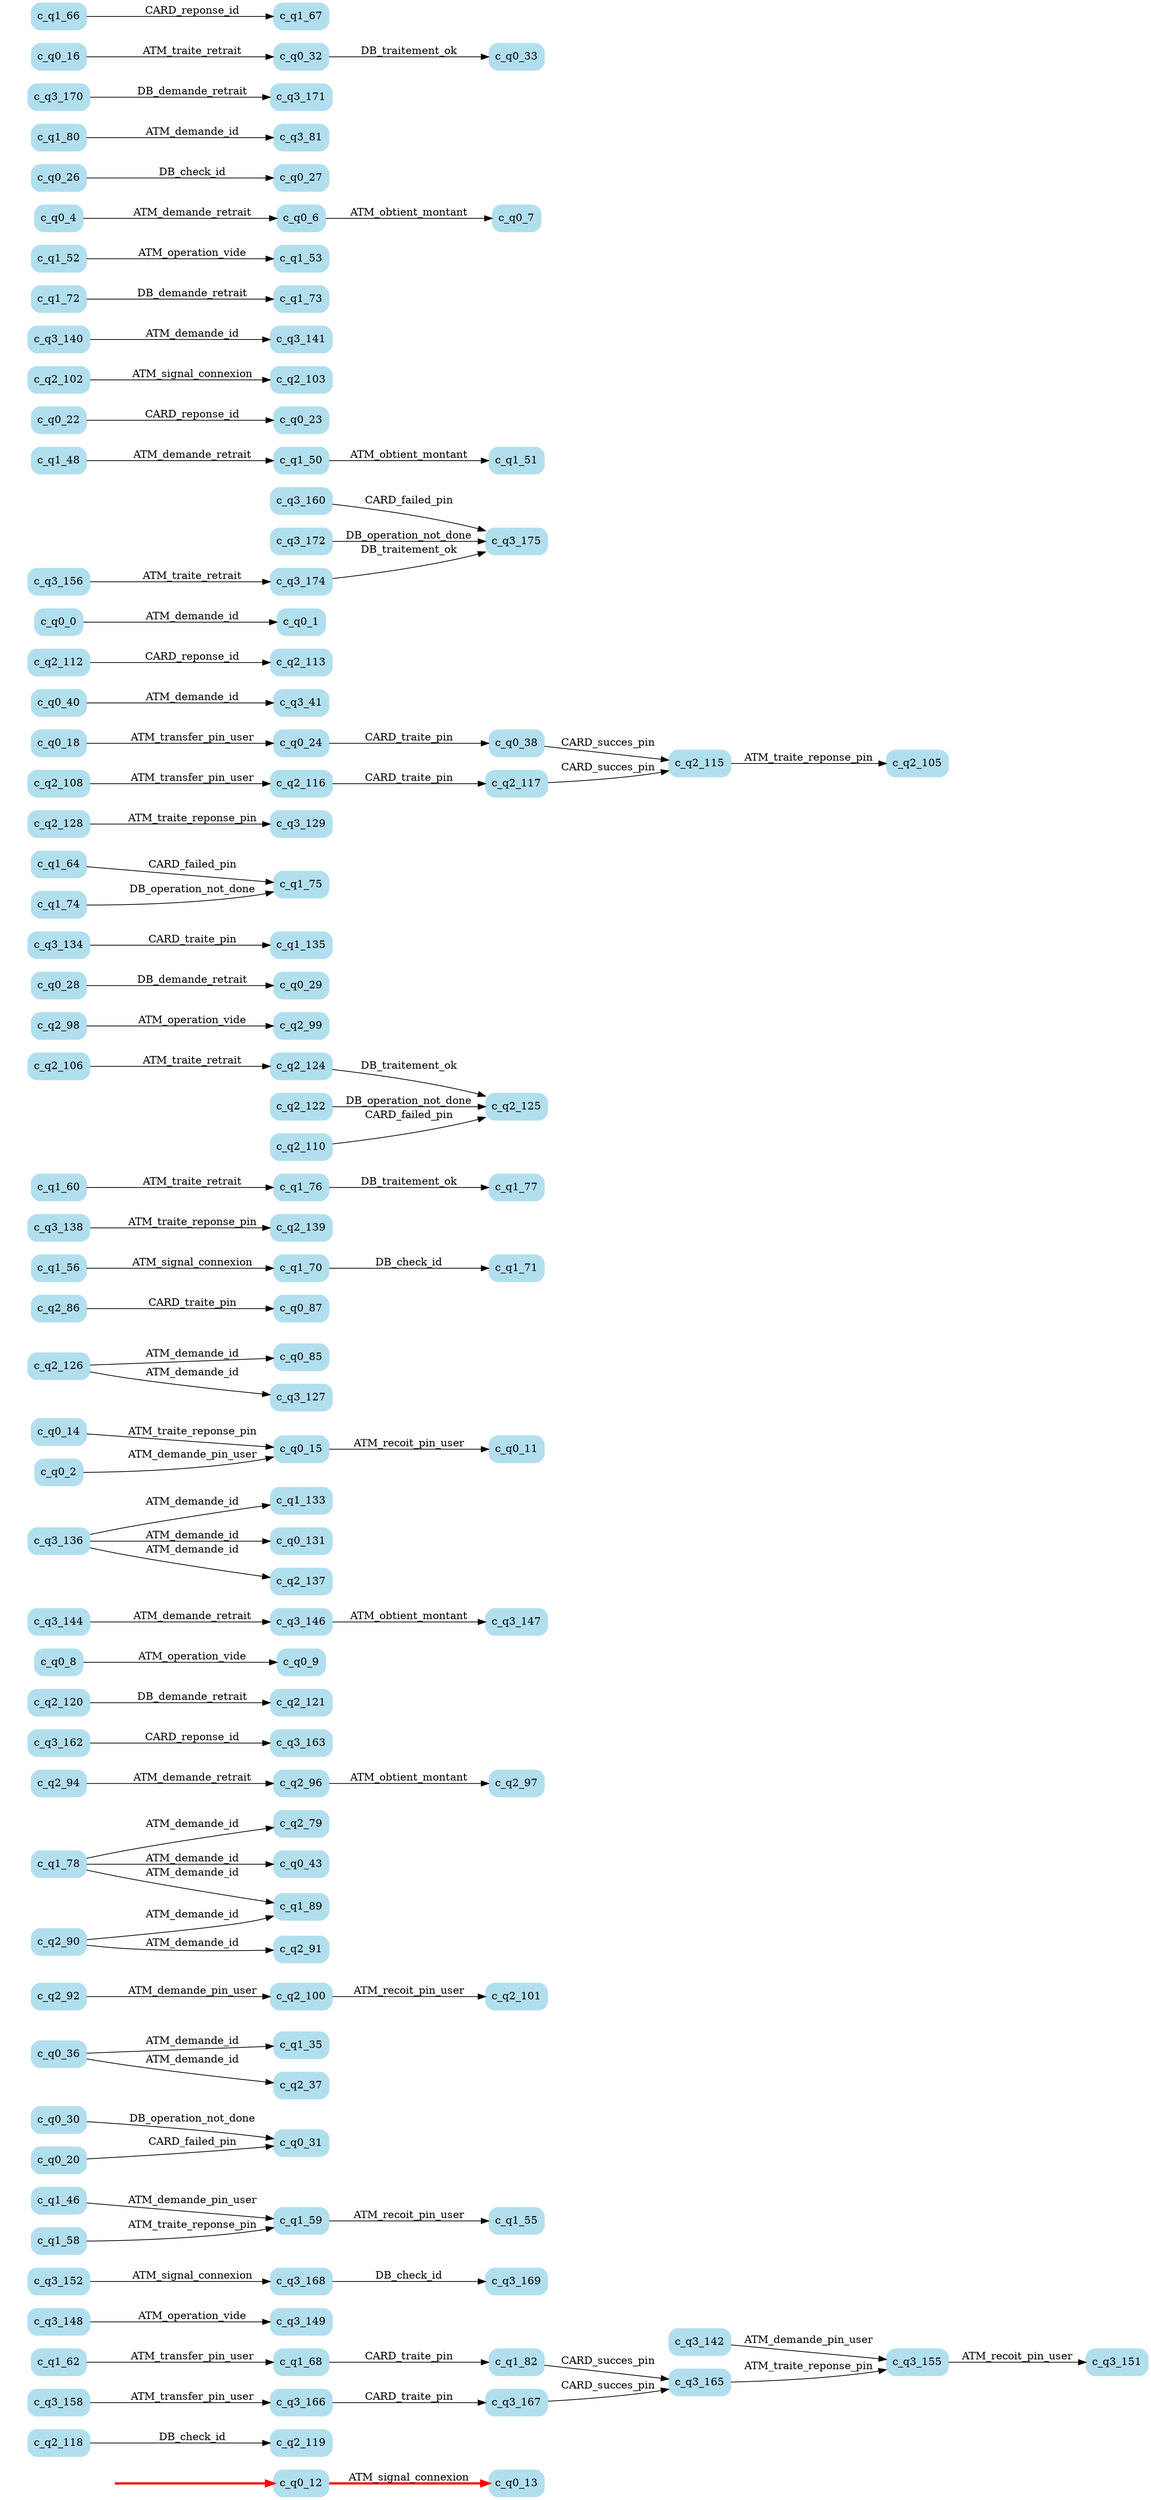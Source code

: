 digraph G {

	rankdir = LR;

	start_c_q0_12[style=invisible];

	node[shape=box, style="rounded, filled", color=lightblue2];

	c_q2_118[label="c_q2_118"];
	c_q3_166[label="c_q3_166"];
	c_q3_148[label="c_q3_148"];
	c_q3_168[label="c_q3_168"];
	c_q1_55[label="c_q1_55"];
	c_q0_31[label="c_q0_31"];
	c_q1_35[label="c_q1_35"];
	c_q2_92[label="c_q2_92"];
	c_q1_89[label="c_q1_89"];
	c_q2_97[label="c_q2_97"];
	c_q0_30[label="c_q0_30"];
	c_q3_163[label="c_q3_163"];
	c_q2_121[label="c_q2_121"];
	c_q0_9[label="c_q0_9"];
	c_q3_146[label="c_q3_146"];
	c_q3_136[label="c_q3_136"];
	c_q0_15[label="c_q0_15"];
	c_q1_46[label="c_q1_46"];
	c_q2_126[label="c_q2_126"];
	c_q0_87[label="c_q0_87"];
	c_q1_56[label="c_q1_56"];
	c_q3_138[label="c_q3_138"];
	c_q1_60[label="c_q1_60"];
	c_q2_106[label="c_q2_106"];
	c_q2_98[label="c_q2_98"];
	c_q0_28[label="c_q0_28"];
	c_q3_167[label="c_q3_167"];
	c_q2_94[label="c_q2_94"];
	c_q3_134[label="c_q3_134"];
	c_q1_75[label="c_q1_75"];
	c_q2_124[label="c_q2_124"];
	c_q0_29[label="c_q0_29"];
	c_q3_129[label="c_q3_129"];
	c_q2_122[label="c_q2_122"];
	c_q0_18[label="c_q0_18"];
	c_q0_40[label="c_q0_40"];
	c_q2_113[label="c_q2_113"];
	c_q3_158[label="c_q3_158"];
	c_q0_0[label="c_q0_0"];
	c_q3_160[label="c_q3_160"];
	c_q0_20[label="c_q0_20"];
	c_q2_117[label="c_q2_117"];
	c_q1_48[label="c_q1_48"];
	c_q2_128[label="c_q2_128"];
	c_q3_151[label="c_q3_151"];
	c_q3_162[label="c_q3_162"];
	c_q0_22[label="c_q0_22"];
	c_q0_13[label="c_q0_13"];
	c_q3_165[label="c_q3_165"];
	c_q0_85[label="c_q0_85"];
	c_q1_76[label="c_q1_76"];
	c_q3_127[label="c_q3_127"];
	c_q2_103[label="c_q2_103"];
	c_q3_155[label="c_q3_155"];
	c_q3_144[label="c_q3_144"];
	c_q3_141[label="c_q3_141"];
	c_q3_152[label="c_q3_152"];
	c_q1_73[label="c_q1_73"];
	c_q2_100[label="c_q2_100"];
	c_q1_135[label="c_q1_135"];
	c_q1_53[label="c_q1_53"];
	c_q1_71[label="c_q1_71"];
	c_q1_59[label="c_q1_59"];
	c_q0_7[label="c_q0_7"];
	c_q0_27[label="c_q0_27"];
	c_q0_38[label="c_q0_38"];
	c_q2_116[label="c_q2_116"];
	c_q1_58[label="c_q1_58"];
	c_q0_24[label="c_q0_24"];
	c_q0_12[label="c_q0_12"];
	c_q2_119[label="c_q2_119"];
	c_q3_81[label="c_q3_81"];
	c_q3_147[label="c_q3_147"];
	c_q3_171[label="c_q3_171"];
	c_q2_105[label="c_q2_105"];
	c_q2_112[label="c_q2_112"];
	c_q1_77[label="c_q1_77"];
	c_q2_110[label="c_q2_110"];
	c_q1_82[label="c_q1_82"];
	c_q3_175[label="c_q3_175"];
	c_q2_79[label="c_q2_79"];
	c_q1_133[label="c_q1_133"];
	c_q3_172[label="c_q3_172"];
	c_q0_23[label="c_q0_23"];
	c_q1_62[label="c_q1_62"];
	c_q3_149[label="c_q3_149"];
	c_q1_51[label="c_q1_51"];
	c_q0_14[label="c_q0_14"];
	c_q2_120[label="c_q2_120"];
	c_q2_125[label="c_q2_125"];
	c_q0_4[label="c_q0_4"];
	c_q1_64[label="c_q1_64"];
	c_q0_33[label="c_q0_33"];
	c_q3_169[label="c_q3_169"];
	c_q3_41[label="c_q3_41"];
	c_q1_66[label="c_q1_66"];
	c_q2_108[label="c_q2_108"];
	c_q0_43[label="c_q0_43"];
	c_q0_32[label="c_q0_32"];
	c_q1_78[label="c_q1_78"];
	c_q2_102[label="c_q2_102"];
	c_q0_8[label="c_q0_8"];
	c_q2_91[label="c_q2_91"];
	c_q0_131[label="c_q0_131"];
	c_q0_6[label="c_q0_6"];
	c_q2_99[label="c_q2_99"];
	c_q2_139[label="c_q2_139"];
	c_q0_11[label="c_q0_11"];
	c_q2_37[label="c_q2_37"];
	c_q2_90[label="c_q2_90"];
	c_q0_2[label="c_q0_2"];
	c_q2_137[label="c_q2_137"];
	c_q3_142[label="c_q3_142"];
	c_q2_115[label="c_q2_115"];
	c_q1_68[label="c_q1_68"];
	c_q2_86[label="c_q2_86"];
	c_q1_72[label="c_q1_72"];
	c_q1_70[label="c_q1_70"];
	c_q2_96[label="c_q2_96"];
	c_q1_52[label="c_q1_52"];
	c_q0_1[label="c_q0_1"];
	c_q3_156[label="c_q3_156"];
	c_q3_174[label="c_q3_174"];
	c_q0_26[label="c_q0_26"];
	c_q1_80[label="c_q1_80"];
	c_q2_101[label="c_q2_101"];
	c_q3_140[label="c_q3_140"];
	c_q0_16[label="c_q0_16"];
	c_q0_36[label="c_q0_36"];
	c_q1_67[label="c_q1_67"];
	c_q3_170[label="c_q3_170"];
	c_q1_74[label="c_q1_74"];
	c_q1_50[label="c_q1_50"];

	start_c_q0_12 -> c_q0_12[penwidth=3, color=red];
	c_q0_0 -> c_q0_1[label="ATM_demande_id"];
	c_q0_2 -> c_q0_15[label="ATM_demande_pin_user"];
	c_q0_4 -> c_q0_6[label="ATM_demande_retrait"];
	c_q0_6 -> c_q0_7[label="ATM_obtient_montant"];
	c_q0_8 -> c_q0_9[label="ATM_operation_vide"];
	c_q0_15 -> c_q0_11[label="ATM_recoit_pin_user"];
	c_q0_12 -> c_q0_13[label="ATM_signal_connexion", penwidth=3, color=red];
	c_q0_14 -> c_q0_15[label="ATM_traite_reponse_pin"];
	c_q0_16 -> c_q0_32[label="ATM_traite_retrait"];
	c_q0_18 -> c_q0_24[label="ATM_transfer_pin_user"];
	c_q0_20 -> c_q0_31[label="CARD_failed_pin"];
	c_q0_22 -> c_q0_23[label="CARD_reponse_id"];
	c_q0_24 -> c_q0_38[label="CARD_traite_pin"];
	c_q0_26 -> c_q0_27[label="DB_check_id"];
	c_q0_28 -> c_q0_29[label="DB_demande_retrait"];
	c_q0_30 -> c_q0_31[label="DB_operation_not_done"];
	c_q0_32 -> c_q0_33[label="DB_traitement_ok"];
	c_q0_36 -> c_q1_35[label="ATM_demande_id"];
	c_q0_36 -> c_q2_37[label="ATM_demande_id"];
	c_q0_38 -> c_q2_115[label="CARD_succes_pin"];
	c_q0_40 -> c_q3_41[label="ATM_demande_id"];
	c_q1_78 -> c_q0_43[label="ATM_demande_id"];
	c_q1_78 -> c_q1_89[label="ATM_demande_id"];
	c_q1_46 -> c_q1_59[label="ATM_demande_pin_user"];
	c_q1_48 -> c_q1_50[label="ATM_demande_retrait"];
	c_q1_50 -> c_q1_51[label="ATM_obtient_montant"];
	c_q1_52 -> c_q1_53[label="ATM_operation_vide"];
	c_q1_59 -> c_q1_55[label="ATM_recoit_pin_user"];
	c_q1_56 -> c_q1_70[label="ATM_signal_connexion"];
	c_q1_58 -> c_q1_59[label="ATM_traite_reponse_pin"];
	c_q1_60 -> c_q1_76[label="ATM_traite_retrait"];
	c_q1_62 -> c_q1_68[label="ATM_transfer_pin_user"];
	c_q1_64 -> c_q1_75[label="CARD_failed_pin"];
	c_q1_66 -> c_q1_67[label="CARD_reponse_id"];
	c_q1_68 -> c_q1_82[label="CARD_traite_pin"];
	c_q1_70 -> c_q1_71[label="DB_check_id"];
	c_q1_72 -> c_q1_73[label="DB_demande_retrait"];
	c_q1_74 -> c_q1_75[label="DB_operation_not_done"];
	c_q1_76 -> c_q1_77[label="DB_traitement_ok"];
	c_q1_78 -> c_q2_79[label="ATM_demande_id"];
	c_q1_80 -> c_q3_81[label="ATM_demande_id"];
	c_q1_82 -> c_q3_165[label="CARD_succes_pin"];
	c_q2_126 -> c_q0_85[label="ATM_demande_id"];
	c_q2_86 -> c_q0_87[label="CARD_traite_pin"];
	c_q2_90 -> c_q1_89[label="ATM_demande_id"];
	c_q2_90 -> c_q2_91[label="ATM_demande_id"];
	c_q2_92 -> c_q2_100[label="ATM_demande_pin_user"];
	c_q2_94 -> c_q2_96[label="ATM_demande_retrait"];
	c_q2_96 -> c_q2_97[label="ATM_obtient_montant"];
	c_q2_98 -> c_q2_99[label="ATM_operation_vide"];
	c_q2_100 -> c_q2_101[label="ATM_recoit_pin_user"];
	c_q2_102 -> c_q2_103[label="ATM_signal_connexion"];
	c_q2_115 -> c_q2_105[label="ATM_traite_reponse_pin"];
	c_q2_106 -> c_q2_124[label="ATM_traite_retrait"];
	c_q2_108 -> c_q2_116[label="ATM_transfer_pin_user"];
	c_q2_110 -> c_q2_125[label="CARD_failed_pin"];
	c_q2_112 -> c_q2_113[label="CARD_reponse_id"];
	c_q2_117 -> c_q2_115[label="CARD_succes_pin"];
	c_q2_116 -> c_q2_117[label="CARD_traite_pin"];
	c_q2_118 -> c_q2_119[label="DB_check_id"];
	c_q2_120 -> c_q2_121[label="DB_demande_retrait"];
	c_q2_122 -> c_q2_125[label="DB_operation_not_done"];
	c_q2_124 -> c_q2_125[label="DB_traitement_ok"];
	c_q2_126 -> c_q3_127[label="ATM_demande_id"];
	c_q2_128 -> c_q3_129[label="ATM_traite_reponse_pin"];
	c_q3_136 -> c_q0_131[label="ATM_demande_id"];
	c_q3_136 -> c_q1_133[label="ATM_demande_id"];
	c_q3_134 -> c_q1_135[label="CARD_traite_pin"];
	c_q3_136 -> c_q2_137[label="ATM_demande_id"];
	c_q3_138 -> c_q2_139[label="ATM_traite_reponse_pin"];
	c_q3_140 -> c_q3_141[label="ATM_demande_id"];
	c_q3_142 -> c_q3_155[label="ATM_demande_pin_user"];
	c_q3_144 -> c_q3_146[label="ATM_demande_retrait"];
	c_q3_146 -> c_q3_147[label="ATM_obtient_montant"];
	c_q3_148 -> c_q3_149[label="ATM_operation_vide"];
	c_q3_155 -> c_q3_151[label="ATM_recoit_pin_user"];
	c_q3_152 -> c_q3_168[label="ATM_signal_connexion"];
	c_q3_165 -> c_q3_155[label="ATM_traite_reponse_pin"];
	c_q3_156 -> c_q3_174[label="ATM_traite_retrait"];
	c_q3_158 -> c_q3_166[label="ATM_transfer_pin_user"];
	c_q3_160 -> c_q3_175[label="CARD_failed_pin"];
	c_q3_162 -> c_q3_163[label="CARD_reponse_id"];
	c_q3_167 -> c_q3_165[label="CARD_succes_pin"];
	c_q3_166 -> c_q3_167[label="CARD_traite_pin"];
	c_q3_168 -> c_q3_169[label="DB_check_id"];
	c_q3_170 -> c_q3_171[label="DB_demande_retrait"];
	c_q3_172 -> c_q3_175[label="DB_operation_not_done"];
	c_q3_174 -> c_q3_175[label="DB_traitement_ok"];

}